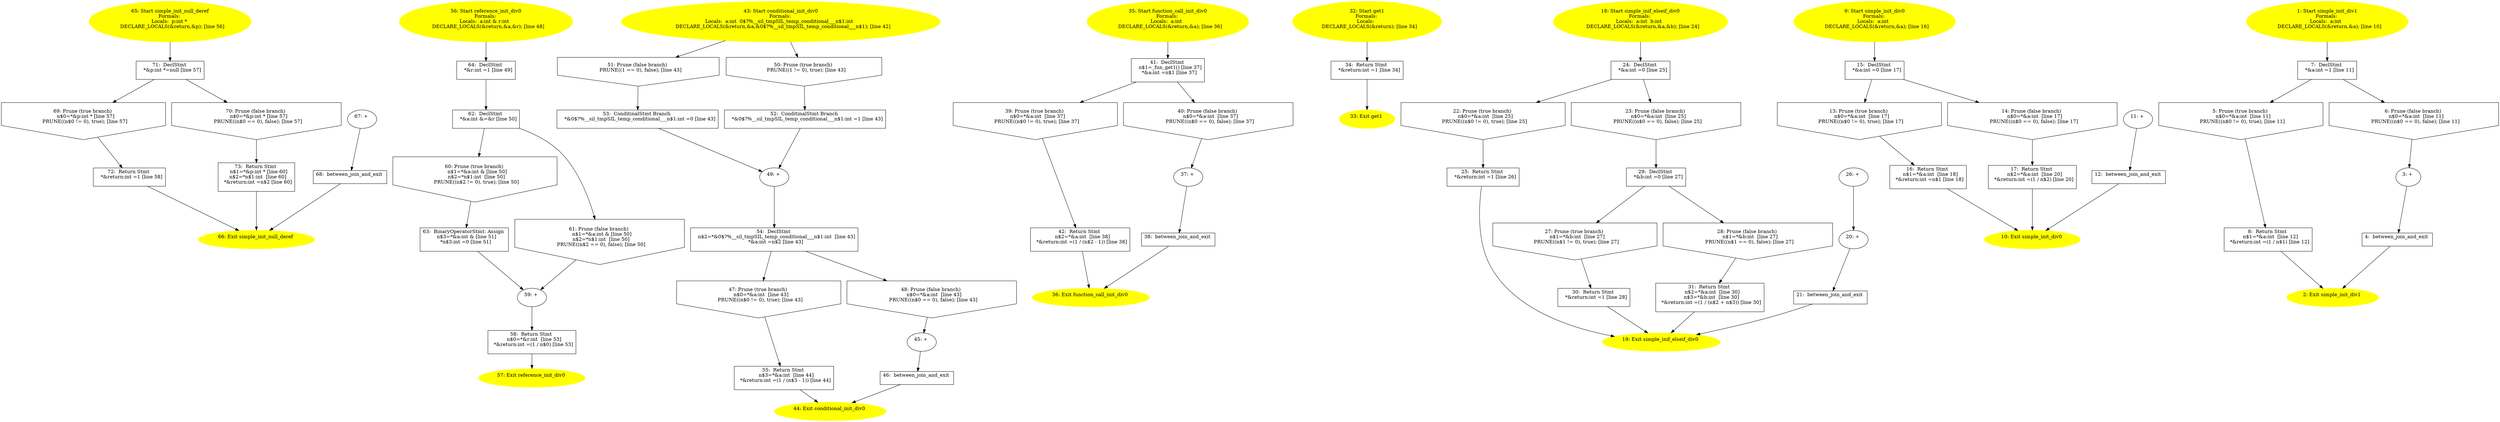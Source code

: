 /* @generated */
digraph iCFG {
73 [label="73:  Return Stmt \n   n$1=*&p:int * [line 60]\n  n$2=*n$1:int  [line 60]\n  *&return:int =n$2 [line 60]\n " shape="box"]
	

	 73 -> 66 ;
72 [label="72:  Return Stmt \n   *&return:int =1 [line 58]\n " shape="box"]
	

	 72 -> 66 ;
71 [label="71:  DeclStmt \n   *&p:int *=null [line 57]\n " shape="box"]
	

	 71 -> 69 ;
	 71 -> 70 ;
70 [label="70: Prune (false branch) \n   n$0=*&p:int * [line 57]\n  PRUNE((n$0 == 0), false); [line 57]\n " shape="invhouse"]
	

	 70 -> 73 ;
69 [label="69: Prune (true branch) \n   n$0=*&p:int * [line 57]\n  PRUNE((n$0 != 0), true); [line 57]\n " shape="invhouse"]
	

	 69 -> 72 ;
68 [label="68:  between_join_and_exit \n  " shape="box"]
	

	 68 -> 66 ;
67 [label="67: + \n  " ]
	

	 67 -> 68 ;
66 [label="66: Exit simple_init_null_deref \n  " color=yellow style=filled]
	

65 [label="65: Start simple_init_null_deref\nFormals: \nLocals:  p:int * \n   DECLARE_LOCALS(&return,&p); [line 56]\n " color=yellow style=filled]
	

	 65 -> 71 ;
64 [label="64:  DeclStmt \n   *&r:int =1 [line 49]\n " shape="box"]
	

	 64 -> 62 ;
63 [label="63:  BinaryOperatorStmt: Assign \n   n$3=*&a:int & [line 51]\n  *n$3:int =0 [line 51]\n " shape="box"]
	

	 63 -> 59 ;
62 [label="62:  DeclStmt \n   *&a:int &=&r [line 50]\n " shape="box"]
	

	 62 -> 60 ;
	 62 -> 61 ;
61 [label="61: Prune (false branch) \n   n$1=*&a:int & [line 50]\n  n$2=*n$1:int  [line 50]\n  PRUNE((n$2 == 0), false); [line 50]\n " shape="invhouse"]
	

	 61 -> 59 ;
60 [label="60: Prune (true branch) \n   n$1=*&a:int & [line 50]\n  n$2=*n$1:int  [line 50]\n  PRUNE((n$2 != 0), true); [line 50]\n " shape="invhouse"]
	

	 60 -> 63 ;
59 [label="59: + \n  " ]
	

	 59 -> 58 ;
58 [label="58:  Return Stmt \n   n$0=*&r:int  [line 53]\n  *&return:int =(1 / n$0) [line 53]\n " shape="box"]
	

	 58 -> 57 ;
57 [label="57: Exit reference_init_div0 \n  " color=yellow style=filled]
	

56 [label="56: Start reference_init_div0\nFormals: \nLocals:  a:int & r:int  \n   DECLARE_LOCALS(&return,&a,&r); [line 48]\n " color=yellow style=filled]
	

	 56 -> 64 ;
55 [label="55:  Return Stmt \n   n$3=*&a:int  [line 44]\n  *&return:int =(1 / (n$3 - 1)) [line 44]\n " shape="box"]
	

	 55 -> 44 ;
54 [label="54:  DeclStmt \n   n$2=*&0$?%__sil_tmpSIL_temp_conditional___n$1:int  [line 43]\n  *&a:int =n$2 [line 43]\n " shape="box"]
	

	 54 -> 47 ;
	 54 -> 48 ;
53 [label="53:  ConditinalStmt Branch \n   *&0$?%__sil_tmpSIL_temp_conditional___n$1:int =0 [line 43]\n " shape="box"]
	

	 53 -> 49 ;
52 [label="52:  ConditinalStmt Branch \n   *&0$?%__sil_tmpSIL_temp_conditional___n$1:int =1 [line 43]\n " shape="box"]
	

	 52 -> 49 ;
51 [label="51: Prune (false branch) \n   PRUNE((1 == 0), false); [line 43]\n " shape="invhouse"]
	

	 51 -> 53 ;
50 [label="50: Prune (true branch) \n   PRUNE((1 != 0), true); [line 43]\n " shape="invhouse"]
	

	 50 -> 52 ;
49 [label="49: + \n  " ]
	

	 49 -> 54 ;
48 [label="48: Prune (false branch) \n   n$0=*&a:int  [line 43]\n  PRUNE((n$0 == 0), false); [line 43]\n " shape="invhouse"]
	

	 48 -> 45 ;
47 [label="47: Prune (true branch) \n   n$0=*&a:int  [line 43]\n  PRUNE((n$0 != 0), true); [line 43]\n " shape="invhouse"]
	

	 47 -> 55 ;
46 [label="46:  between_join_and_exit \n  " shape="box"]
	

	 46 -> 44 ;
45 [label="45: + \n  " ]
	

	 45 -> 46 ;
44 [label="44: Exit conditional_init_div0 \n  " color=yellow style=filled]
	

43 [label="43: Start conditional_init_div0\nFormals: \nLocals:  a:int  0$?%__sil_tmpSIL_temp_conditional___n$1:int  \n   DECLARE_LOCALS(&return,&a,&0$?%__sil_tmpSIL_temp_conditional___n$1); [line 42]\n " color=yellow style=filled]
	

	 43 -> 50 ;
	 43 -> 51 ;
42 [label="42:  Return Stmt \n   n$2=*&a:int  [line 38]\n  *&return:int =(1 / (n$2 - 1)) [line 38]\n " shape="box"]
	

	 42 -> 36 ;
41 [label="41:  DeclStmt \n   n$1=_fun_get1() [line 37]\n  *&a:int =n$1 [line 37]\n " shape="box"]
	

	 41 -> 39 ;
	 41 -> 40 ;
40 [label="40: Prune (false branch) \n   n$0=*&a:int  [line 37]\n  PRUNE((n$0 == 0), false); [line 37]\n " shape="invhouse"]
	

	 40 -> 37 ;
39 [label="39: Prune (true branch) \n   n$0=*&a:int  [line 37]\n  PRUNE((n$0 != 0), true); [line 37]\n " shape="invhouse"]
	

	 39 -> 42 ;
38 [label="38:  between_join_and_exit \n  " shape="box"]
	

	 38 -> 36 ;
37 [label="37: + \n  " ]
	

	 37 -> 38 ;
36 [label="36: Exit function_call_init_div0 \n  " color=yellow style=filled]
	

35 [label="35: Start function_call_init_div0\nFormals: \nLocals:  a:int  \n   DECLARE_LOCALS(&return,&a); [line 36]\n " color=yellow style=filled]
	

	 35 -> 41 ;
34 [label="34:  Return Stmt \n   *&return:int =1 [line 34]\n " shape="box"]
	

	 34 -> 33 ;
33 [label="33: Exit get1 \n  " color=yellow style=filled]
	

32 [label="32: Start get1\nFormals: \nLocals:  \n   DECLARE_LOCALS(&return); [line 34]\n " color=yellow style=filled]
	

	 32 -> 34 ;
31 [label="31:  Return Stmt \n   n$2=*&a:int  [line 30]\n  n$3=*&b:int  [line 30]\n  *&return:int =(1 / (n$2 + n$3)) [line 30]\n " shape="box"]
	

	 31 -> 19 ;
30 [label="30:  Return Stmt \n   *&return:int =1 [line 28]\n " shape="box"]
	

	 30 -> 19 ;
29 [label="29:  DeclStmt \n   *&b:int =0 [line 27]\n " shape="box"]
	

	 29 -> 27 ;
	 29 -> 28 ;
28 [label="28: Prune (false branch) \n   n$1=*&b:int  [line 27]\n  PRUNE((n$1 == 0), false); [line 27]\n " shape="invhouse"]
	

	 28 -> 31 ;
27 [label="27: Prune (true branch) \n   n$1=*&b:int  [line 27]\n  PRUNE((n$1 != 0), true); [line 27]\n " shape="invhouse"]
	

	 27 -> 30 ;
26 [label="26: + \n  " ]
	

	 26 -> 20 ;
25 [label="25:  Return Stmt \n   *&return:int =1 [line 26]\n " shape="box"]
	

	 25 -> 19 ;
24 [label="24:  DeclStmt \n   *&a:int =0 [line 25]\n " shape="box"]
	

	 24 -> 22 ;
	 24 -> 23 ;
23 [label="23: Prune (false branch) \n   n$0=*&a:int  [line 25]\n  PRUNE((n$0 == 0), false); [line 25]\n " shape="invhouse"]
	

	 23 -> 29 ;
22 [label="22: Prune (true branch) \n   n$0=*&a:int  [line 25]\n  PRUNE((n$0 != 0), true); [line 25]\n " shape="invhouse"]
	

	 22 -> 25 ;
21 [label="21:  between_join_and_exit \n  " shape="box"]
	

	 21 -> 19 ;
20 [label="20: + \n  " ]
	

	 20 -> 21 ;
19 [label="19: Exit simple_inif_elseif_div0 \n  " color=yellow style=filled]
	

18 [label="18: Start simple_inif_elseif_div0\nFormals: \nLocals:  a:int  b:int  \n   DECLARE_LOCALS(&return,&a,&b); [line 24]\n " color=yellow style=filled]
	

	 18 -> 24 ;
17 [label="17:  Return Stmt \n   n$2=*&a:int  [line 20]\n  *&return:int =(1 / n$2) [line 20]\n " shape="box"]
	

	 17 -> 10 ;
16 [label="16:  Return Stmt \n   n$1=*&a:int  [line 18]\n  *&return:int =n$1 [line 18]\n " shape="box"]
	

	 16 -> 10 ;
15 [label="15:  DeclStmt \n   *&a:int =0 [line 17]\n " shape="box"]
	

	 15 -> 13 ;
	 15 -> 14 ;
14 [label="14: Prune (false branch) \n   n$0=*&a:int  [line 17]\n  PRUNE((n$0 == 0), false); [line 17]\n " shape="invhouse"]
	

	 14 -> 17 ;
13 [label="13: Prune (true branch) \n   n$0=*&a:int  [line 17]\n  PRUNE((n$0 != 0), true); [line 17]\n " shape="invhouse"]
	

	 13 -> 16 ;
12 [label="12:  between_join_and_exit \n  " shape="box"]
	

	 12 -> 10 ;
11 [label="11: + \n  " ]
	

	 11 -> 12 ;
10 [label="10: Exit simple_init_div0 \n  " color=yellow style=filled]
	

9 [label="9: Start simple_init_div0\nFormals: \nLocals:  a:int  \n   DECLARE_LOCALS(&return,&a); [line 16]\n " color=yellow style=filled]
	

	 9 -> 15 ;
8 [label="8:  Return Stmt \n   n$1=*&a:int  [line 12]\n  *&return:int =(1 / n$1) [line 12]\n " shape="box"]
	

	 8 -> 2 ;
7 [label="7:  DeclStmt \n   *&a:int =1 [line 11]\n " shape="box"]
	

	 7 -> 5 ;
	 7 -> 6 ;
6 [label="6: Prune (false branch) \n   n$0=*&a:int  [line 11]\n  PRUNE((n$0 == 0), false); [line 11]\n " shape="invhouse"]
	

	 6 -> 3 ;
5 [label="5: Prune (true branch) \n   n$0=*&a:int  [line 11]\n  PRUNE((n$0 != 0), true); [line 11]\n " shape="invhouse"]
	

	 5 -> 8 ;
4 [label="4:  between_join_and_exit \n  " shape="box"]
	

	 4 -> 2 ;
3 [label="3: + \n  " ]
	

	 3 -> 4 ;
2 [label="2: Exit simple_init_div1 \n  " color=yellow style=filled]
	

1 [label="1: Start simple_init_div1\nFormals: \nLocals:  a:int  \n   DECLARE_LOCALS(&return,&a); [line 10]\n " color=yellow style=filled]
	

	 1 -> 7 ;
}
